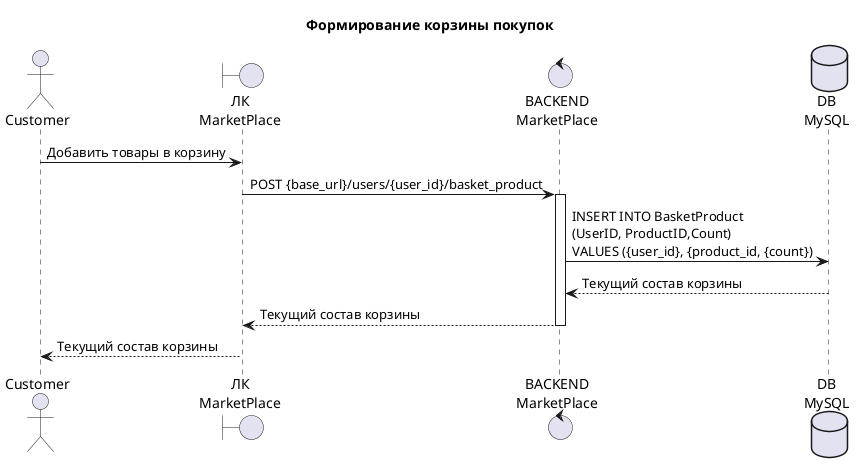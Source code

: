 @startuml
hide unlinked
actor Customer as C 
boundary "ЛК\nMarketPlace"	as MP
control "BACKEND\nMarketPlace"	as CMP
database "DB\nMySQL" as DB
participant PayGateway as PG
queue Kafka as K
control "BACKEND\nStorehouse"	as CSH
actor UserSH as USH

title Формирование корзины покупок
C -> MP : Добавить товары в корзину
MP -> CMP : POST {base_url}/users/{user_id}/basket_product
activate CMP
CMP -> DB : INSERT INTO BasketProduct\n(UserID, ProductID,Count)\nVALUES ({user_id}, {product_id, {count})
CMP <-- DB : Текущий состав корзины
MP <-- CMP : Текущий состав корзины
deactivate CMP
C <-- MP : Текущий состав корзины


@enduml